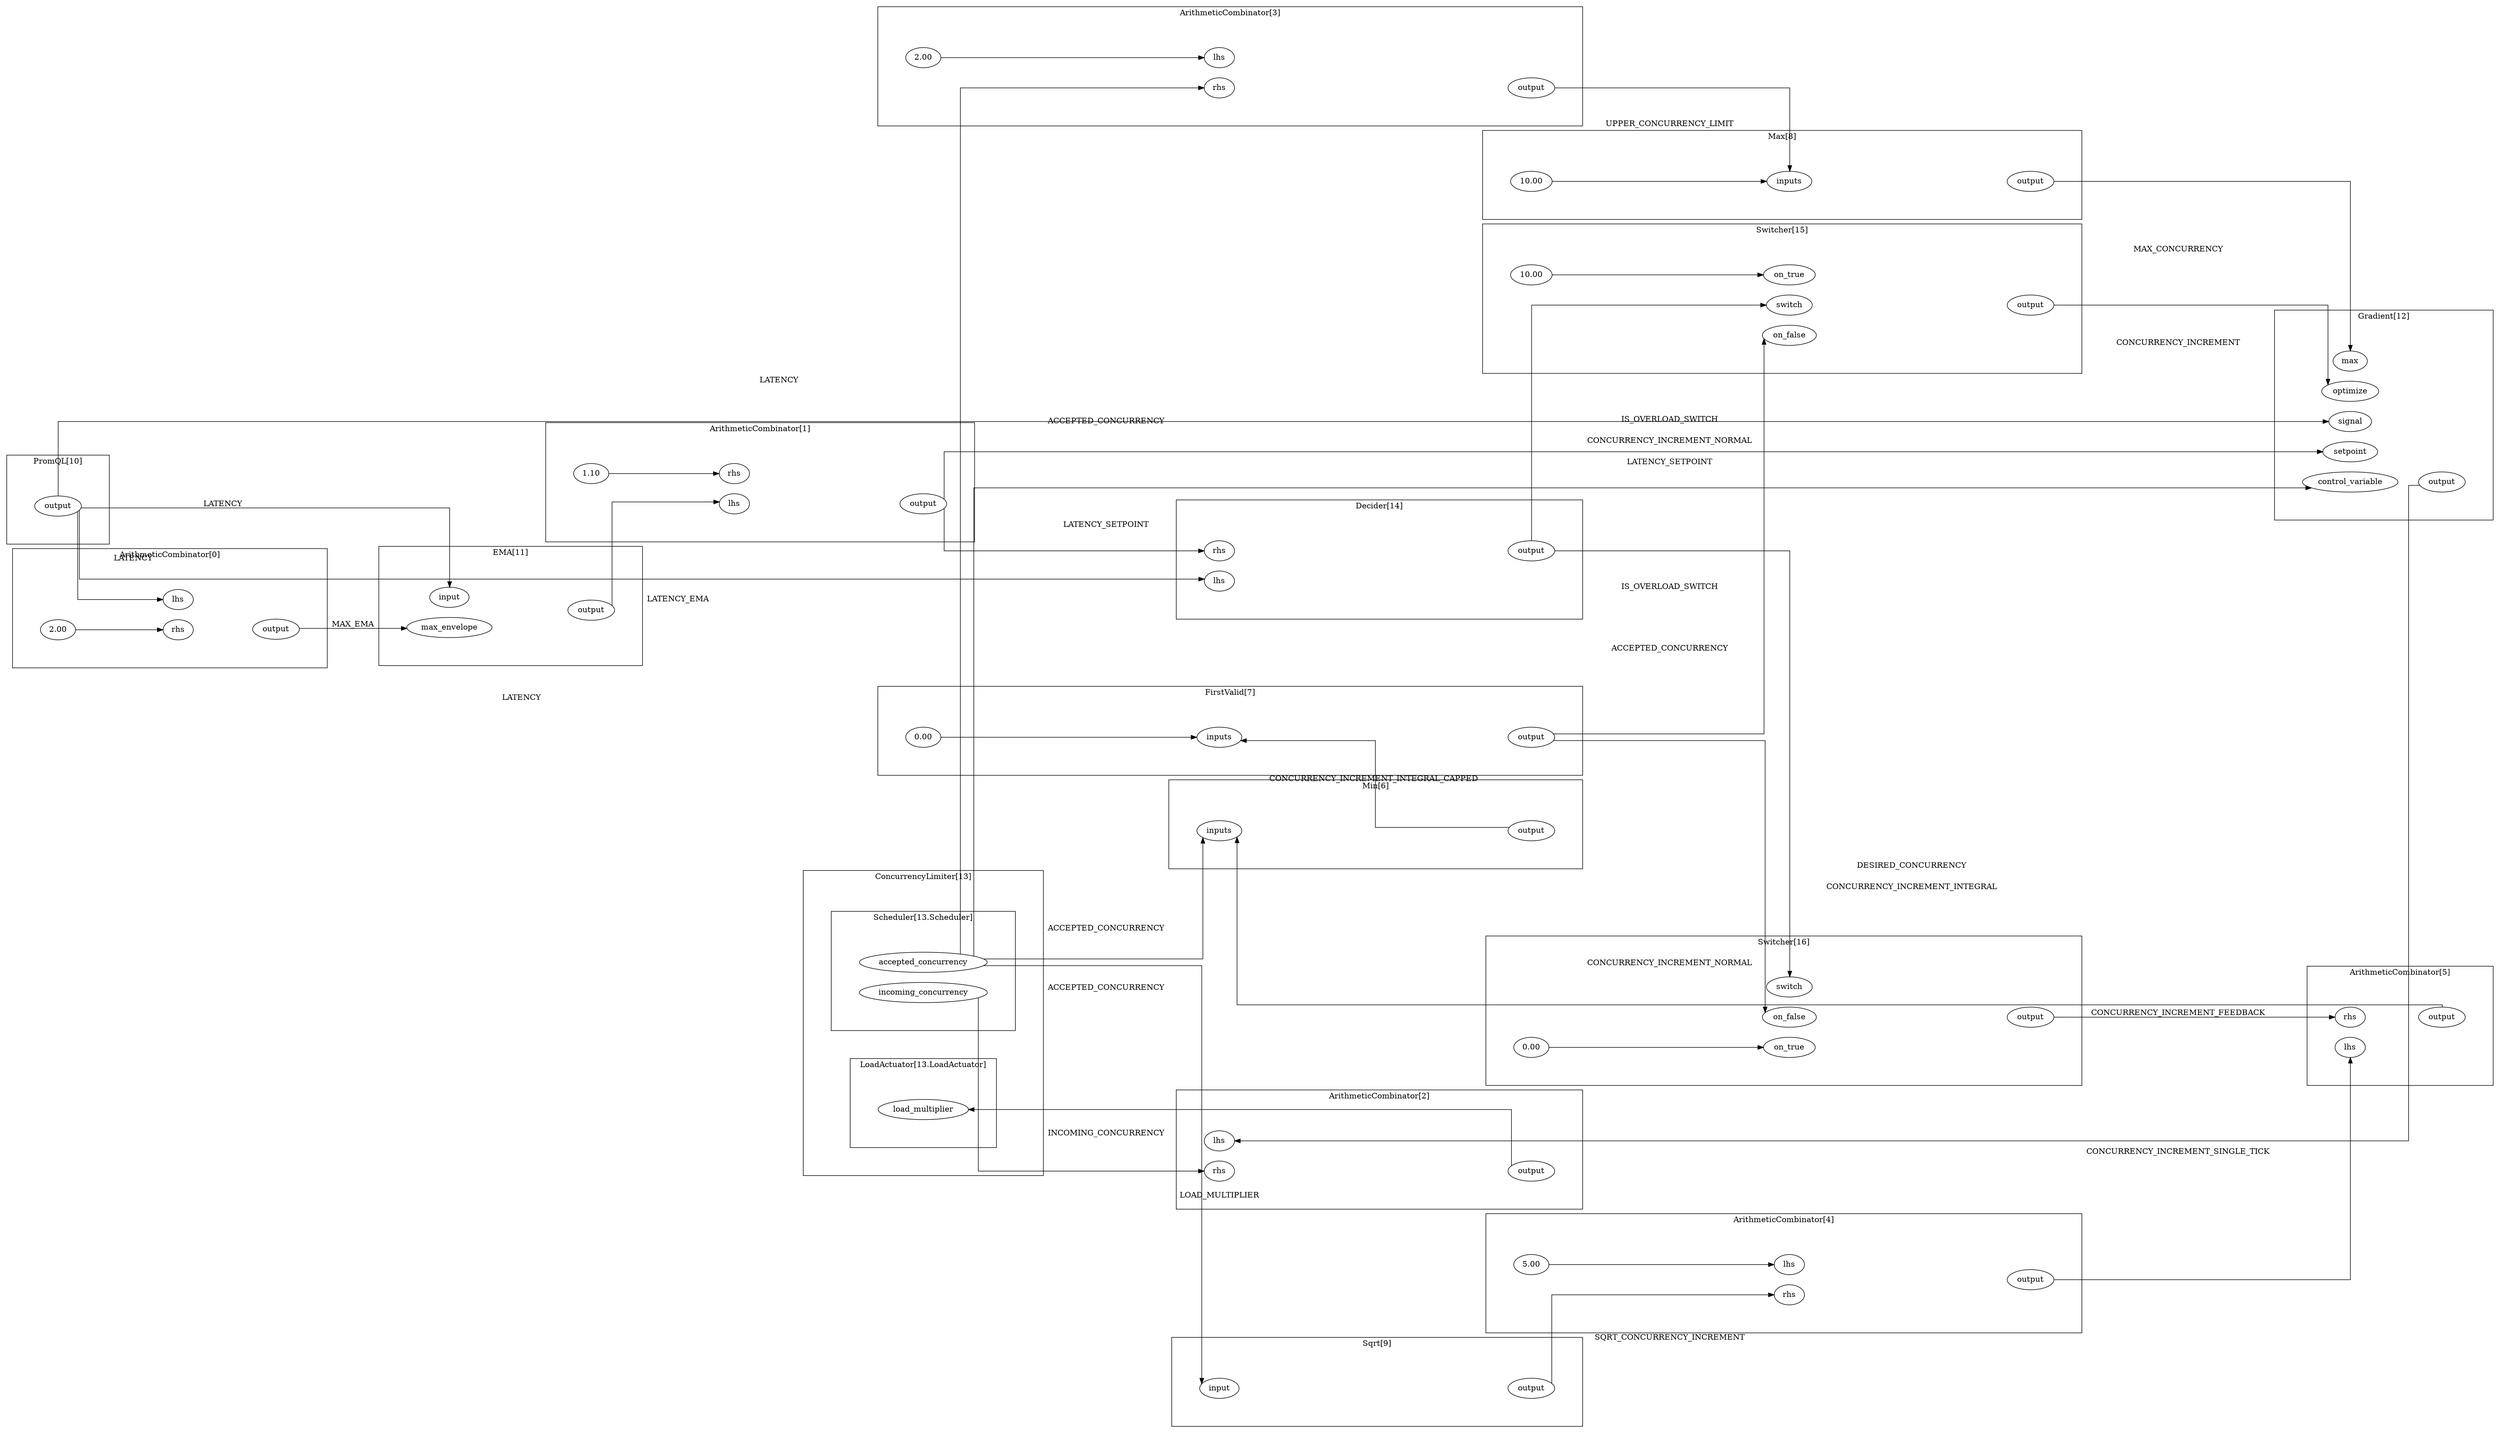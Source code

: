 digraph  {
	subgraph cluster_s1 {
		label="ArithmeticCombinator[0]";margin="50.0";
		n4[label="2.00"];
		n2[label="lhs"];
		n5[label="output"];
		n3[label="rhs"];
		n4->n3;
		n3->n5[style="invis"];
		{rank=same; n2;n3;};
		{rank=same; n5;};
		
	}
	subgraph cluster_s6 {
		label="ArithmeticCombinator[1]";margin="50.0";
		n8[label="1.10"];
		n9[label="lhs"];
		n10[label="output"];
		n7[label="rhs"];
		n8->n7;
		n9->n10[style="invis"];
		{rank=same; n7;n9;};
		{rank=same; n10;};
		
	}
	subgraph cluster_s11 {
		label="ArithmeticCombinator[2]";margin="50.0";
		n12[label="lhs"];
		n14[label="output"];
		n13[label="rhs"];
		n13->n14[style="invis"];
		{rank=same; n12;n13;};
		{rank=same; n14;};
		
	}
	subgraph cluster_s15 {
		label="ArithmeticCombinator[3]";margin="50.0";
		n17[label="2.00"];
		n16[label="lhs"];
		n19[label="output"];
		n18[label="rhs"];
		n17->n16;
		n18->n19[style="invis"];
		{rank=same; n16;n18;};
		{rank=same; n19;};
		
	}
	subgraph cluster_s20 {
		label="ArithmeticCombinator[4]";margin="50.0";
		n22[label="5.00"];
		n21[label="lhs"];
		n24[label="output"];
		n23[label="rhs"];
		n22->n21;
		n23->n24[style="invis"];
		{rank=same; n21;n23;};
		{rank=same; n24;};
		
	}
	subgraph cluster_s25 {
		label="ArithmeticCombinator[5]";margin="50.0";
		n26[label="lhs"];
		n28[label="output"];
		n27[label="rhs"];
		n27->n28[style="invis"];
		{rank=same; n26;n27;};
		{rank=same; n28;};
		
	}
	subgraph cluster_s56 {
		subgraph cluster_s60 {
			label="LoadActuator[13.LoadActuator]";margin="50.0";
			n61[label="load_multiplier"];
			{rank=same; n61;};
			
		}
		subgraph cluster_s57 {
			label="Scheduler[13.Scheduler]";margin="50.0";
			n58[label="accepted_concurrency"];
			n59[label="incoming_concurrency"];
			{rank=same; n58;n59;};
			
		}
		label="ConcurrencyLimiter[13]";margin="50.0";
		
	}
	subgraph cluster_s62 {
		label="Decider[14]";margin="50.0";
		n63[label="lhs"];
		n65[label="output"];
		n64[label="rhs"];
		n64->n65[style="invis"];
		{rank=same; n63;n64;};
		{rank=same; n65;};
		
	}
	subgraph cluster_s45 {
		label="EMA[11]";margin="50.0";
		n46[label="input"];
		n47[label="max_envelope"];
		n48[label="output"];
		n47->n48[style="invis"];
		{rank=same; n46;n47;};
		{rank=same; n48;};
		
	}
	subgraph cluster_s32 {
		label="FirstValid[7]";margin="50.0";
		n34[label="0.00"];
		n33[label="inputs"];
		n35[label="output"];
		n34->n33;
		n33->n35[style="invis"];
		{rank=same; n33;n33;};
		{rank=same; n35;};
		
	}
	subgraph cluster_s49 {
		label="Gradient[12]";margin="50.0";
		n54[label="control_variable"];
		n53[label="max"];
		n52[label="optimize"];
		n55[label="output"];
		n51[label="setpoint"];
		n50[label="signal"];
		n54->n55[style="invis"];
		{rank=same; n50;n51;n52;n53;n54;};
		{rank=same; n55;};
		
	}
	subgraph cluster_s36 {
		label="Max[8]";margin="50.0";
		n38[label="10.00"];
		n37[label="inputs"];
		n39[label="output"];
		n38->n37;
		n37->n39[style="invis"];
		{rank=same; n37;n37;};
		{rank=same; n39;};
		
	}
	subgraph cluster_s29 {
		label="Min[6]";margin="50.0";
		n30[label="inputs"];
		n31[label="output"];
		n30->n31[style="invis"];
		{rank=same; n31;};
		{rank=same; n30;n30;};
		
	}
	subgraph cluster_s43 {
		label="PromQL[10]";margin="50.0";
		n44[label="output"];
		{rank=same; n44;};
		
	}
	subgraph cluster_s40 {
		label="Sqrt[9]";margin="50.0";
		n41[label="input"];
		n42[label="output"];
		n41->n42[style="invis"];
		{rank=same; n41;};
		{rank=same; n42;};
		
	}
	subgraph cluster_s66 {
		label="Switcher[15]";margin="50.0";
		n70[label="10.00"];
		n67[label="on_false"];
		n69[label="on_true"];
		n71[label="output"];
		n68[label="switch"];
		n70->n69;
		n69->n71[style="invis"];
		{rank=same; n67;n68;n69;};
		{rank=same; n71;};
		
	}
	subgraph cluster_s72 {
		label="Switcher[16]";margin="50.0";
		n75[label="0.00"];
		n76[label="on_false"];
		n74[label="on_true"];
		n77[label="output"];
		n73[label="switch"];
		n75->n74;
		n76->n77[style="invis"];
		{rank=same; n77;};
		{rank=same; n73;n74;n76;};
		
	}
	rankdir="LR";splines="ortho";
	n58->n18[label="ACCEPTED_CONCURRENCY"];
	n58->n30[label="ACCEPTED_CONCURRENCY"];
	n58->n41[label="ACCEPTED_CONCURRENCY"];
	n58->n54[label="ACCEPTED_CONCURRENCY"];
	n59->n13[label="INCOMING_CONCURRENCY"];
	n39->n53[label="MAX_CONCURRENCY"];
	n71->n52[label="CONCURRENCY_INCREMENT"];
	n31->n33[label="CONCURRENCY_INCREMENT_INTEGRAL_CAPPED"];
	n35->n67[label="CONCURRENCY_INCREMENT_NORMAL"];
	n35->n76[label="CONCURRENCY_INCREMENT_NORMAL"];
	n48->n9[label="LATENCY_EMA"];
	n77->n27[label="CONCURRENCY_INCREMENT_FEEDBACK"];
	n5->n47[label="MAX_EMA"];
	n10->n51[label="LATENCY_SETPOINT"];
	n10->n64[label="LATENCY_SETPOINT"];
	n42->n23[label="SQRT_CONCURRENCY_INCREMENT"];
	n55->n12[label="DESIRED_CONCURRENCY"];
	n24->n26[label="CONCURRENCY_INCREMENT_SINGLE_TICK"];
	n28->n30[label="CONCURRENCY_INCREMENT_INTEGRAL"];
	n44->n2[label="LATENCY"];
	n44->n46[label="LATENCY"];
	n44->n50[label="LATENCY"];
	n44->n63[label="LATENCY"];
	n65->n68[label="IS_OVERLOAD_SWITCH"];
	n65->n73[label="IS_OVERLOAD_SWITCH"];
	n14->n61[label="LOAD_MULTIPLIER"];
	n19->n37[label="UPPER_CONCURRENCY_LIMIT"];
	
}
